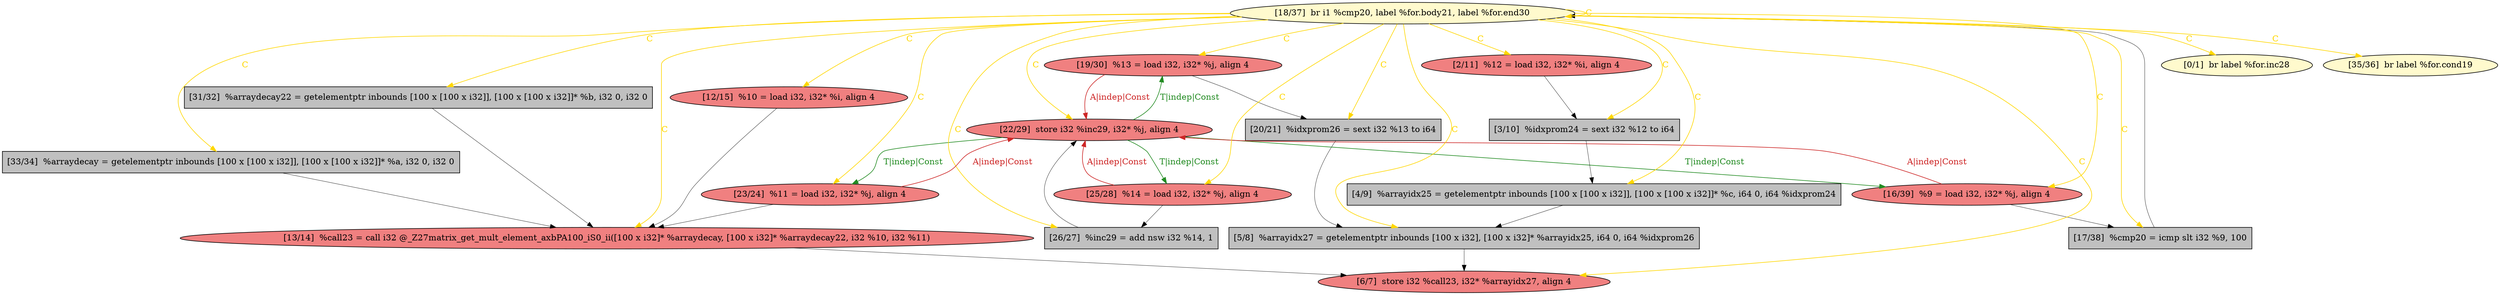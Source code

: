 
digraph G {


node1792 [fillcolor=grey,label="[20/21]  %idxprom26 = sext i32 %13 to i64",shape=rectangle,style=filled ]
node1791 [fillcolor=lightcoral,label="[19/30]  %13 = load i32, i32* %j, align 4",shape=ellipse,style=filled ]
node1790 [fillcolor=lightcoral,label="[13/14]  %call23 = call i32 @_Z27matrix_get_mult_element_axbPA100_iS0_ii([100 x i32]* %arraydecay, [100 x i32]* %arraydecay22, i32 %10, i32 %11)",shape=ellipse,style=filled ]
node1775 [fillcolor=grey,label="[5/8]  %arrayidx27 = getelementptr inbounds [100 x i32], [100 x i32]* %arrayidx25, i64 0, i64 %idxprom26",shape=rectangle,style=filled ]
node1773 [fillcolor=lemonchiffon,label="[0/1]  br label %for.inc28",shape=ellipse,style=filled ]
node1783 [fillcolor=grey,label="[26/27]  %inc29 = add nsw i32 %14, 1",shape=rectangle,style=filled ]
node1774 [fillcolor=lightcoral,label="[2/11]  %12 = load i32, i32* %i, align 4",shape=ellipse,style=filled ]
node1784 [fillcolor=lemonchiffon,label="[35/36]  br label %for.cond19",shape=ellipse,style=filled ]
node1779 [fillcolor=lightcoral,label="[22/29]  store i32 %inc29, i32* %j, align 4",shape=ellipse,style=filled ]
node1789 [fillcolor=grey,label="[4/9]  %arrayidx25 = getelementptr inbounds [100 x [100 x i32]], [100 x [100 x i32]]* %c, i64 0, i64 %idxprom24",shape=rectangle,style=filled ]
node1777 [fillcolor=lightcoral,label="[12/15]  %10 = load i32, i32* %i, align 4",shape=ellipse,style=filled ]
node1780 [fillcolor=lightcoral,label="[6/7]  store i32 %call23, i32* %arrayidx27, align 4",shape=ellipse,style=filled ]
node1782 [fillcolor=grey,label="[17/38]  %cmp20 = icmp slt i32 %9, 100",shape=rectangle,style=filled ]
node1778 [fillcolor=lightcoral,label="[16/39]  %9 = load i32, i32* %j, align 4",shape=ellipse,style=filled ]
node1781 [fillcolor=lightcoral,label="[25/28]  %14 = load i32, i32* %j, align 4",shape=ellipse,style=filled ]
node1785 [fillcolor=grey,label="[33/34]  %arraydecay = getelementptr inbounds [100 x [100 x i32]], [100 x [100 x i32]]* %a, i32 0, i32 0",shape=rectangle,style=filled ]
node1776 [fillcolor=grey,label="[3/10]  %idxprom24 = sext i32 %12 to i64",shape=rectangle,style=filled ]
node1786 [fillcolor=grey,label="[31/32]  %arraydecay22 = getelementptr inbounds [100 x [100 x i32]], [100 x [100 x i32]]* %b, i32 0, i32 0",shape=rectangle,style=filled ]
node1787 [fillcolor=lemonchiffon,label="[18/37]  br i1 %cmp20, label %for.body21, label %for.end30",shape=ellipse,style=filled ]
node1788 [fillcolor=lightcoral,label="[23/24]  %11 = load i32, i32* %j, align 4",shape=ellipse,style=filled ]

node1787->node1790 [style=solid,color=gold,label="C",penwidth=1.0,fontcolor=gold ]
node1787->node1774 [style=solid,color=gold,label="C",penwidth=1.0,fontcolor=gold ]
node1787->node1788 [style=solid,color=gold,label="C",penwidth=1.0,fontcolor=gold ]
node1787->node1777 [style=solid,color=gold,label="C",penwidth=1.0,fontcolor=gold ]
node1791->node1792 [style=solid,color=black,label="",penwidth=0.5,fontcolor=black ]
node1787->node1782 [style=solid,color=gold,label="C",penwidth=1.0,fontcolor=gold ]
node1790->node1780 [style=solid,color=black,label="",penwidth=0.5,fontcolor=black ]
node1777->node1790 [style=solid,color=black,label="",penwidth=0.5,fontcolor=black ]
node1789->node1775 [style=solid,color=black,label="",penwidth=0.5,fontcolor=black ]
node1787->node1780 [style=solid,color=gold,label="C",penwidth=1.0,fontcolor=gold ]
node1782->node1787 [style=solid,color=black,label="",penwidth=0.5,fontcolor=black ]
node1787->node1789 [style=solid,color=gold,label="C",penwidth=1.0,fontcolor=gold ]
node1788->node1790 [style=solid,color=black,label="",penwidth=0.5,fontcolor=black ]
node1787->node1785 [style=solid,color=gold,label="C",penwidth=1.0,fontcolor=gold ]
node1787->node1779 [style=solid,color=gold,label="C",penwidth=1.0,fontcolor=gold ]
node1786->node1790 [style=solid,color=black,label="",penwidth=0.5,fontcolor=black ]
node1787->node1787 [style=solid,color=gold,label="C",penwidth=1.0,fontcolor=gold ]
node1785->node1790 [style=solid,color=black,label="",penwidth=0.5,fontcolor=black ]
node1787->node1773 [style=solid,color=gold,label="C",penwidth=1.0,fontcolor=gold ]
node1787->node1775 [style=solid,color=gold,label="C",penwidth=1.0,fontcolor=gold ]
node1787->node1792 [style=solid,color=gold,label="C",penwidth=1.0,fontcolor=gold ]
node1778->node1779 [style=solid,color=firebrick3,label="A|indep|Const",penwidth=1.0,fontcolor=firebrick3 ]
node1787->node1791 [style=solid,color=gold,label="C",penwidth=1.0,fontcolor=gold ]
node1781->node1779 [style=solid,color=firebrick3,label="A|indep|Const",penwidth=1.0,fontcolor=firebrick3 ]
node1775->node1780 [style=solid,color=black,label="",penwidth=0.5,fontcolor=black ]
node1792->node1775 [style=solid,color=black,label="",penwidth=0.5,fontcolor=black ]
node1791->node1779 [style=solid,color=firebrick3,label="A|indep|Const",penwidth=1.0,fontcolor=firebrick3 ]
node1783->node1779 [style=solid,color=black,label="",penwidth=0.5,fontcolor=black ]
node1774->node1776 [style=solid,color=black,label="",penwidth=0.5,fontcolor=black ]
node1787->node1781 [style=solid,color=gold,label="C",penwidth=1.0,fontcolor=gold ]
node1779->node1778 [style=solid,color=forestgreen,label="T|indep|Const",penwidth=1.0,fontcolor=forestgreen ]
node1787->node1786 [style=solid,color=gold,label="C",penwidth=1.0,fontcolor=gold ]
node1787->node1784 [style=solid,color=gold,label="C",penwidth=1.0,fontcolor=gold ]
node1776->node1789 [style=solid,color=black,label="",penwidth=0.5,fontcolor=black ]
node1778->node1782 [style=solid,color=black,label="",penwidth=0.5,fontcolor=black ]
node1788->node1779 [style=solid,color=firebrick3,label="A|indep|Const",penwidth=1.0,fontcolor=firebrick3 ]
node1779->node1791 [style=solid,color=forestgreen,label="T|indep|Const",penwidth=1.0,fontcolor=forestgreen ]
node1779->node1788 [style=solid,color=forestgreen,label="T|indep|Const",penwidth=1.0,fontcolor=forestgreen ]
node1779->node1781 [style=solid,color=forestgreen,label="T|indep|Const",penwidth=1.0,fontcolor=forestgreen ]
node1787->node1783 [style=solid,color=gold,label="C",penwidth=1.0,fontcolor=gold ]
node1787->node1776 [style=solid,color=gold,label="C",penwidth=1.0,fontcolor=gold ]
node1781->node1783 [style=solid,color=black,label="",penwidth=0.5,fontcolor=black ]
node1787->node1778 [style=solid,color=gold,label="C",penwidth=1.0,fontcolor=gold ]


}
